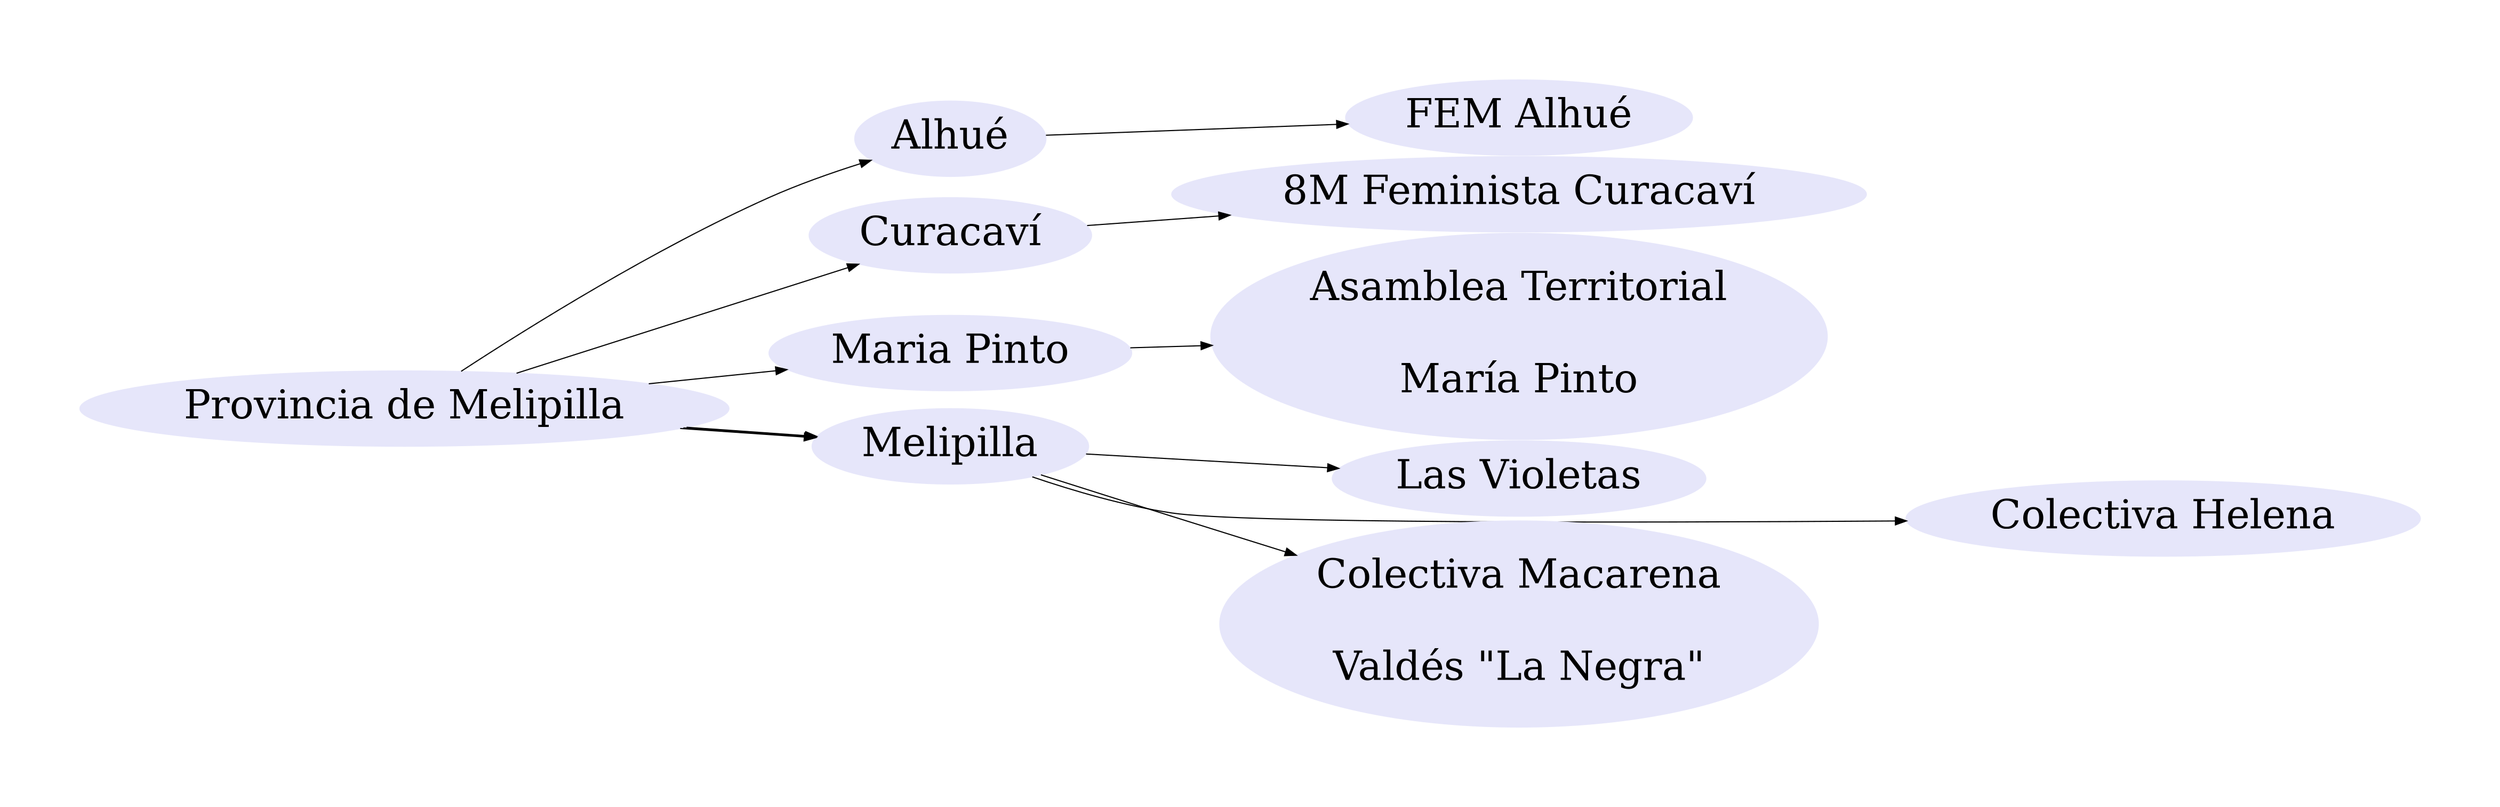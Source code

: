 digraph {
	graph [K=4,
		nodesep=0,
		overlap=false,
		pad=1,
		rankdir=LR,
		repulsiveforce=1
	];
	node [color=lavender,
		fontsize=36,
		style=filled
	];
	"Provincia de Melipilla" -> Alhué;
	"Provincia de Melipilla" -> Curacaví;
	"Provincia de Melipilla" -> "Maria Pinto";
	"Provincia de Melipilla" -> Melipilla;
	"Provincia de Melipilla" -> Melipilla;
	"Provincia de Melipilla" -> Melipilla;
	Alhué -> "FEM Alhué"	[minlen=1];
	Curacaví -> "8M Feminista Curacaví"	[minlen=1];
	"Maria Pinto" -> "Asamblea Territorial
María Pinto"	[minlen=1];
	Melipilla -> "Las Violetas"	[minlen=1];
	Melipilla -> "Colectiva Helena"	[minlen=2];
	Melipilla -> "Colectiva Macarena
Valdés \"La Negra\""	[minlen=1];
}
